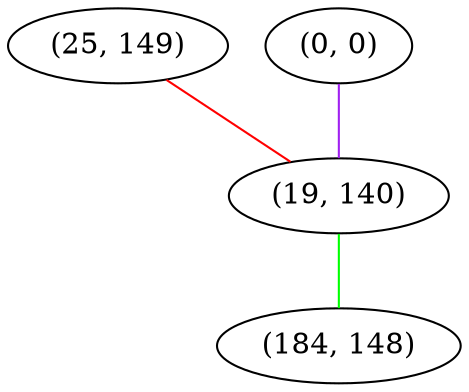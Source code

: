 graph "" {
"(25, 149)";
"(0, 0)";
"(19, 140)";
"(184, 148)";
"(25, 149)" -- "(19, 140)"  [color=red, key=0, weight=1];
"(0, 0)" -- "(19, 140)"  [color=purple, key=0, weight=4];
"(19, 140)" -- "(184, 148)"  [color=green, key=0, weight=2];
}
